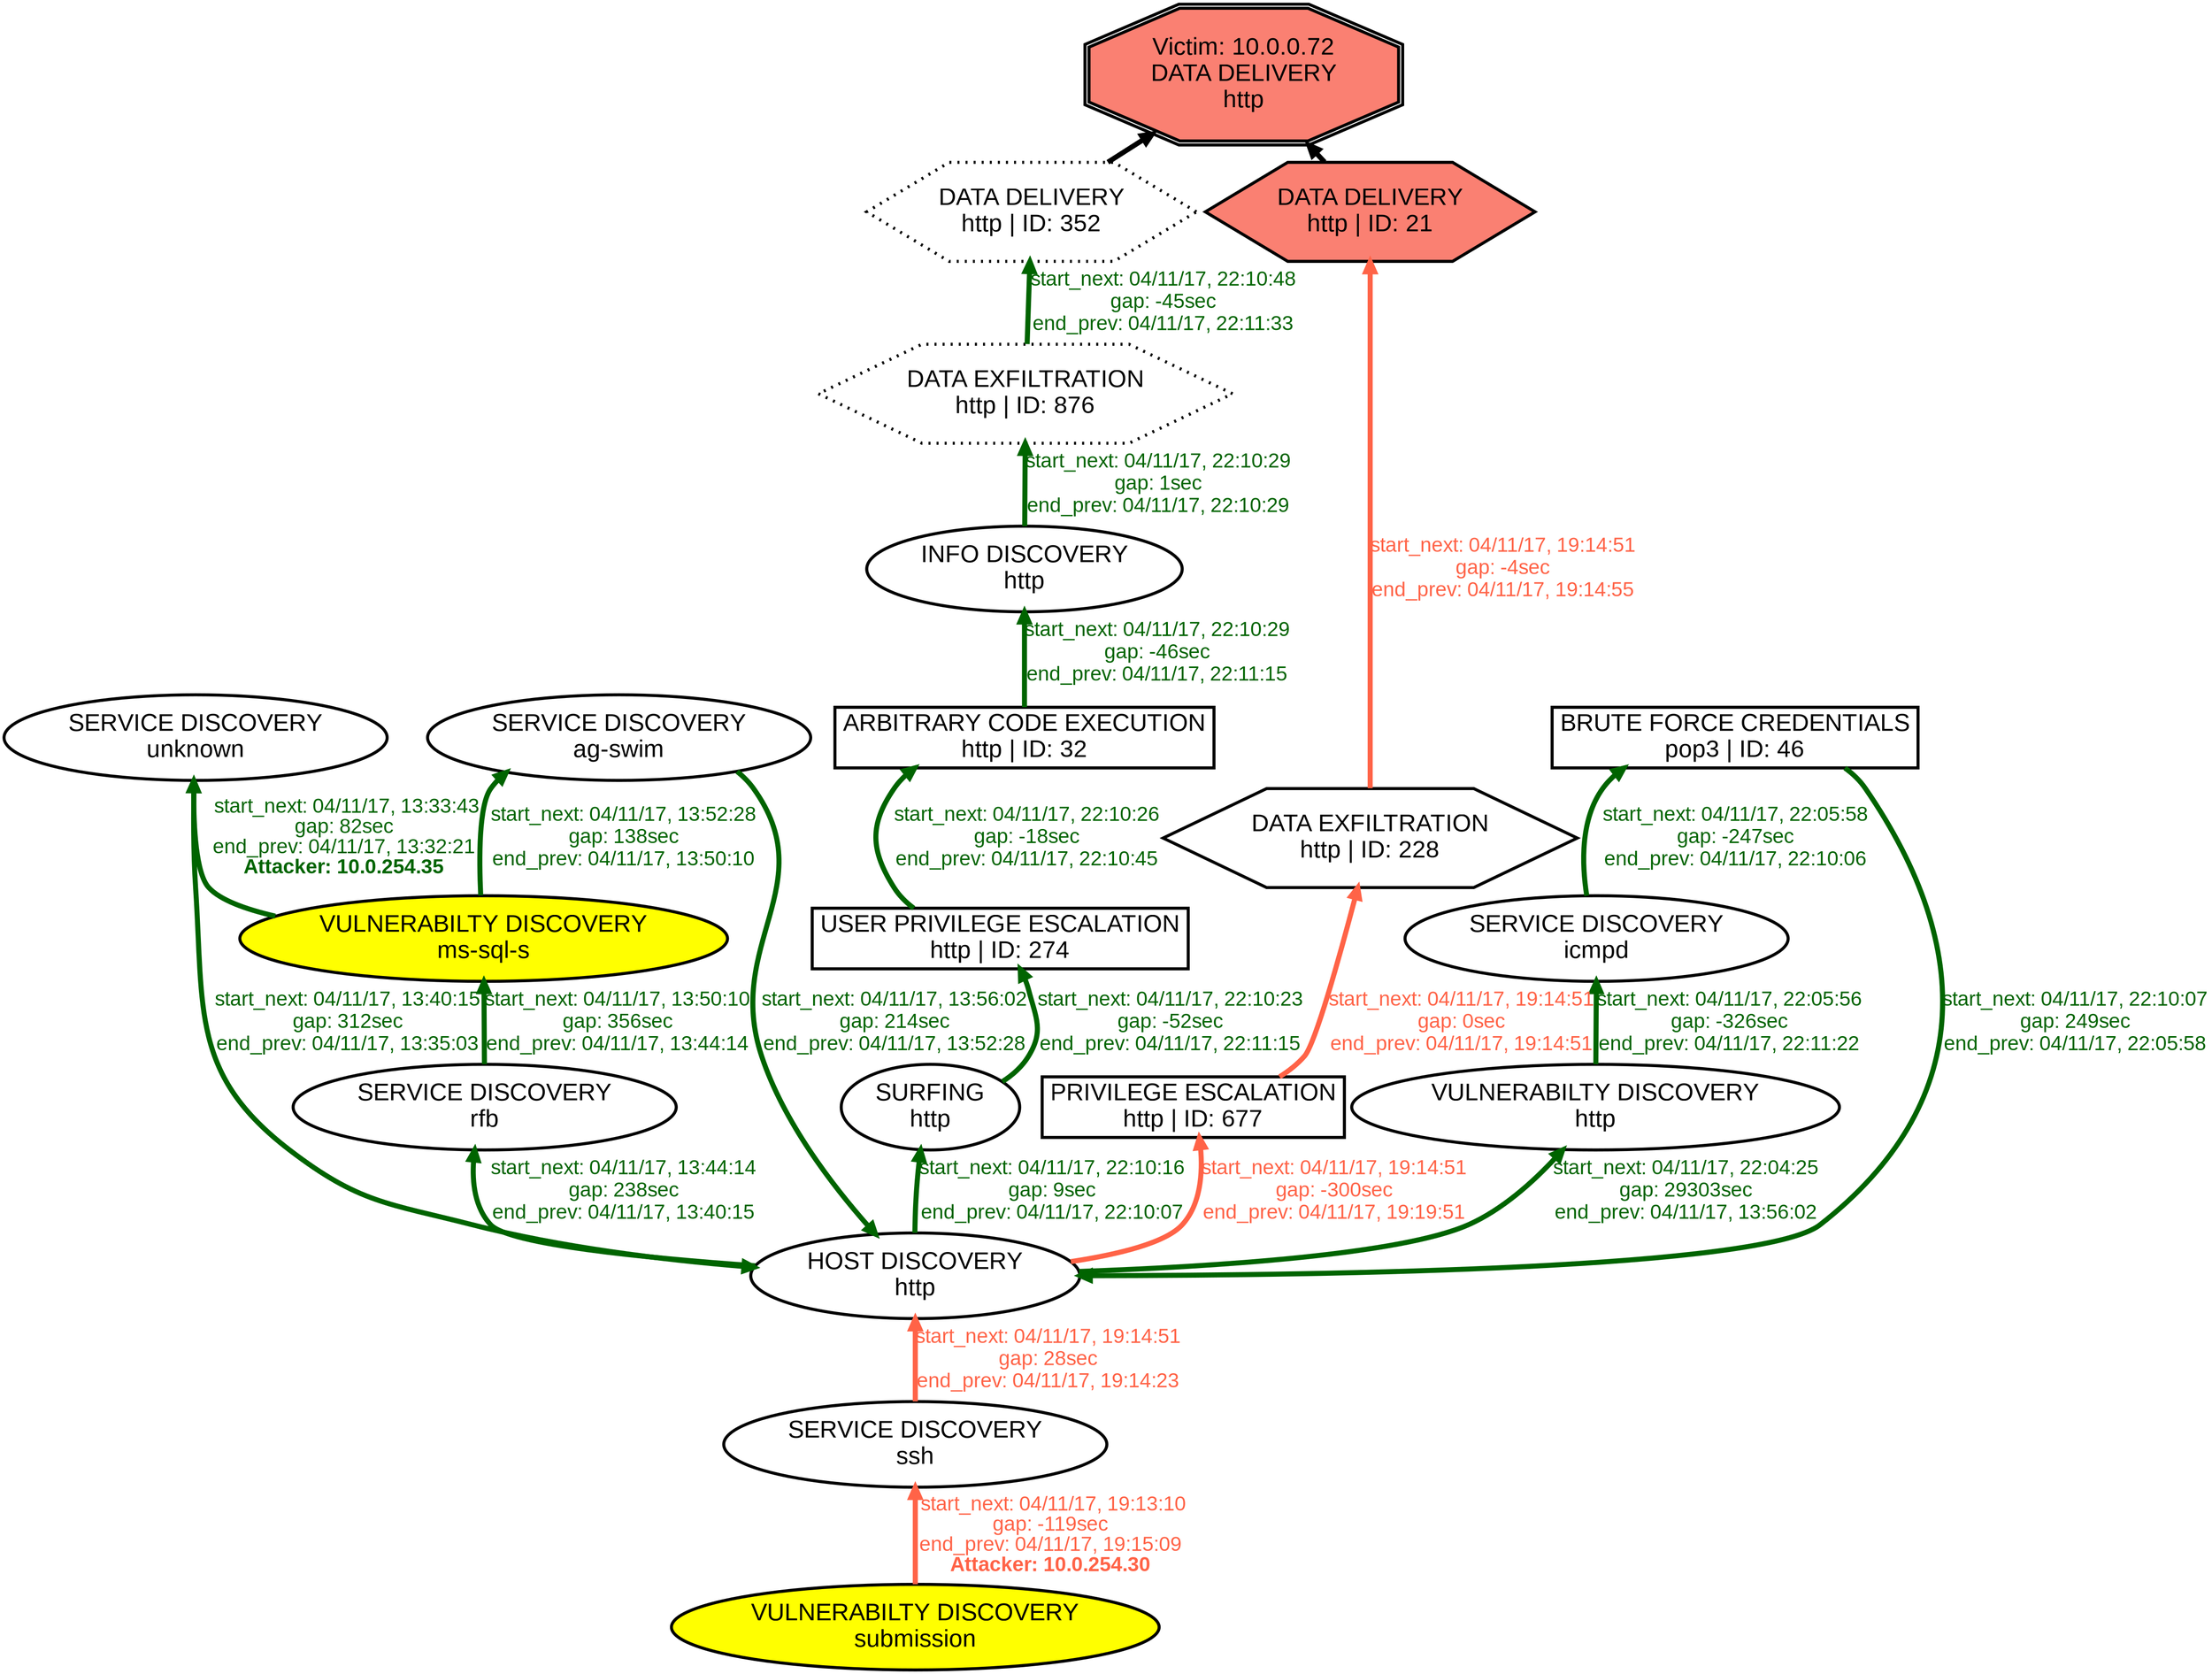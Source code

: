 digraph DATADELIVERYhttp {
rankdir="BT"; 
 graph [ nodesep="0.1", ranksep="0.02"] 
 node [ fontname=Arial, fontsize=24,penwidth=3]; 
 edge [ fontname=Arial, fontsize=20,penwidth=5 ];
"Victim: 10.0.0.72
DATA DELIVERY
http" [shape=doubleoctagon, style=filled, fillcolor=salmon];
{ rank = max; "Victim: 10.0.0.72
DATA DELIVERY
http"}
"DATA DELIVERY
http | ID: 21" -> "Victim: 10.0.0.72
DATA DELIVERY
http"
"DATA DELIVERY
http | ID: 21" [style=filled, fillcolor= salmon]
"DATA DELIVERY
http | ID: 352" -> "Victim: 10.0.0.72
DATA DELIVERY
http"
"DATA DELIVERY
http | ID: 352" [style="filled,dotted", fillcolor= salmon]
{ rank=same; "DATA DELIVERY
http | ID: 21" "DATA DELIVERY
http | ID: 352"}
"VULNERABILTY DISCOVERY
ms-sql-s" [style=filled, fillcolor= yellow]
"VULNERABILTY DISCOVERY
ms-sql-s" -> "SERVICE DISCOVERY
unknown" [ color=darkgreen] [label=<<font color="darkgreen"> start_next: 04/11/17, 13:33:43<br/>gap: 82sec<br/>end_prev: 04/11/17, 13:32:21</font><br/><font color="darkgreen"><b>Attacker: 10.0.254.35</b></font>>]
"SERVICE DISCOVERY
unknown" -> "HOST DISCOVERY
http" [ label="start_next: 04/11/17, 13:40:15
gap: 312sec
end_prev: 04/11/17, 13:35:03"][ fontcolor="darkgreen" color=darkgreen]
"HOST DISCOVERY
http" -> "SERVICE DISCOVERY
rfb" [ label="start_next: 04/11/17, 13:44:14
gap: 238sec
end_prev: 04/11/17, 13:40:15"][ fontcolor="darkgreen" color=darkgreen]
"SERVICE DISCOVERY
rfb" -> "VULNERABILTY DISCOVERY
ms-sql-s" [ label="start_next: 04/11/17, 13:50:10
gap: 356sec
end_prev: 04/11/17, 13:44:14"][ fontcolor="darkgreen" color=darkgreen]
"VULNERABILTY DISCOVERY
ms-sql-s" -> "SERVICE DISCOVERY
ag-swim" [ label="start_next: 04/11/17, 13:52:28
gap: 138sec
end_prev: 04/11/17, 13:50:10"][ fontcolor="darkgreen" color=darkgreen]
"SERVICE DISCOVERY
ag-swim" -> "HOST DISCOVERY
http" [ label="start_next: 04/11/17, 13:56:02
gap: 214sec
end_prev: 04/11/17, 13:52:28"][ fontcolor="darkgreen" color=darkgreen]
"HOST DISCOVERY
http" -> "VULNERABILTY DISCOVERY
http" [ label="start_next: 04/11/17, 22:04:25
gap: 29303sec
end_prev: 04/11/17, 13:56:02"][ fontcolor="darkgreen" color=darkgreen]
"VULNERABILTY DISCOVERY
http" -> "SERVICE DISCOVERY
icmpd" [ label="start_next: 04/11/17, 22:05:56
gap: -326sec
end_prev: 04/11/17, 22:11:22"][ fontcolor="darkgreen" color=darkgreen]
"SERVICE DISCOVERY
icmpd" -> "BRUTE FORCE CREDENTIALS
pop3 | ID: 46" [ label="start_next: 04/11/17, 22:05:58
gap: -247sec
end_prev: 04/11/17, 22:10:06"][ fontcolor="darkgreen" color=darkgreen]
"BRUTE FORCE CREDENTIALS
pop3 | ID: 46" -> "HOST DISCOVERY
http" [ label="start_next: 04/11/17, 22:10:07
gap: 249sec
end_prev: 04/11/17, 22:05:58"][ fontcolor="darkgreen" color=darkgreen]
"HOST DISCOVERY
http" -> "SURFING
http" [ label="start_next: 04/11/17, 22:10:16
gap: 9sec
end_prev: 04/11/17, 22:10:07"][ fontcolor="darkgreen" color=darkgreen]
"SURFING
http" -> "USER PRIVILEGE ESCALATION
http | ID: 274" [ label="start_next: 04/11/17, 22:10:23
gap: -52sec
end_prev: 04/11/17, 22:11:15"][ fontcolor="darkgreen" color=darkgreen]
"USER PRIVILEGE ESCALATION
http | ID: 274" -> "ARBITRARY CODE EXECUTION
http | ID: 32" [ label="start_next: 04/11/17, 22:10:26
gap: -18sec
end_prev: 04/11/17, 22:10:45"][ fontcolor="darkgreen" color=darkgreen]
"ARBITRARY CODE EXECUTION
http | ID: 32" -> "INFO DISCOVERY
http" [ label="start_next: 04/11/17, 22:10:29
gap: -46sec
end_prev: 04/11/17, 22:11:15"][ fontcolor="darkgreen" color=darkgreen]
"INFO DISCOVERY
http" -> "DATA EXFILTRATION
http | ID: 876" [ label="start_next: 04/11/17, 22:10:29
gap: 1sec
end_prev: 04/11/17, 22:10:29"][ fontcolor="darkgreen" color=darkgreen]
"DATA EXFILTRATION
http | ID: 876" -> "DATA DELIVERY
http | ID: 352" [ label="start_next: 04/11/17, 22:10:48
gap: -45sec
end_prev: 04/11/17, 22:11:33"][ fontcolor="darkgreen" color=darkgreen]
"VULNERABILTY DISCOVERY
submission" [style=filled, fillcolor= yellow]
"VULNERABILTY DISCOVERY
submission" -> "SERVICE DISCOVERY
ssh" [ color=tomato] [label=<<font color="tomato"> start_next: 04/11/17, 19:13:10<br/>gap: -119sec<br/>end_prev: 04/11/17, 19:15:09</font><br/><font color="tomato"><b>Attacker: 10.0.254.30</b></font>>]
"SERVICE DISCOVERY
ssh" -> "HOST DISCOVERY
http" [ label="start_next: 04/11/17, 19:14:51
gap: 28sec
end_prev: 04/11/17, 19:14:23"][ fontcolor="tomato" color=tomato]
"HOST DISCOVERY
http" -> "PRIVILEGE ESCALATION
http | ID: 677" [ label="start_next: 04/11/17, 19:14:51
gap: -300sec
end_prev: 04/11/17, 19:19:51"][ fontcolor="tomato" color=tomato]
"PRIVILEGE ESCALATION
http | ID: 677" -> "DATA EXFILTRATION
http | ID: 228" [ label="start_next: 04/11/17, 19:14:51
gap: 0sec
end_prev: 04/11/17, 19:14:51"][ fontcolor="tomato" color=tomato]
"DATA EXFILTRATION
http | ID: 228" -> "DATA DELIVERY
http | ID: 21" [ label="start_next: 04/11/17, 19:14:51
gap: -4sec
end_prev: 04/11/17, 19:14:55"][ fontcolor="tomato" color=tomato]
"VULNERABILTY DISCOVERY
ms-sql-s" [shape=oval]
"VULNERABILTY DISCOVERY
ms-sql-s" [tooltip="ET POLICY Suspicious inbound to MSSQL port 1433"]
"SERVICE DISCOVERY
unknown" [shape=oval]
"SERVICE DISCOVERY
unknown" [tooltip="ET SCAN Potential VNC Scan 5800-5820
ET SCAN Behavioral Unusual Port 445 traffic Potential Scan or Infection
ET SCAN Potential VNC Scan 5900-5920"]
"HOST DISCOVERY
http" [shape=oval]
"HOST DISCOVERY
http" [tooltip="ET SCAN Possible Nmap User-Agent Observed
ET SCAN Nmap Scripting Engine User-Agent Detected (Nmap Scripting Engine)"]
"SERVICE DISCOVERY
rfb" [shape=oval]
"SERVICE DISCOVERY
rfb" [tooltip="ET SCAN Potential VNC Scan 5900-5920"]
"SERVICE DISCOVERY
ag-swim" [shape=oval]
"SERVICE DISCOVERY
ag-swim" [tooltip="ET SCAN Potential VNC Scan 5900-5920"]
"VULNERABILTY DISCOVERY
http" [shape=oval]
"VULNERABILTY DISCOVERY
http" [tooltip="ET POLICY Suspicious inbound to mySQL port 3306
ET POLICY Suspicious inbound to mSQL port 4333
ET POLICY Suspicious inbound to MSSQL port 1433
ET POLICY Suspicious inbound to Oracle SQL port 1521
ET CURRENT_EVENTS Malformed HeartBeat Request
ET POLICY Suspicious inbound to PostgreSQL port 5432
ET SCAN Nikto Web App Scan in Progress
ET SCAN OpenVAS User-Agent Inbound"]
"SERVICE DISCOVERY
icmpd" [shape=oval]
"SERVICE DISCOVERY
icmpd" [tooltip="ET SCAN Potential VNC Scan 5800-5820
ET SCAN Potential SSH Scan
ET SCAN NMAP OS Detection Probe"]
"BRUTE FORCE CREDENTIALS
pop3 | ID: 46" [shape=box]
"BRUTE FORCE CREDENTIALS
pop3 | ID: 46" [tooltip="ET SCAN Rapid POP3 Connections - Possible Brute Force Attack"]
"SURFING
http" [shape=oval]
"SURFING
http" [tooltip="ET WEB_SERVER WEB-PHP phpinfo access"]
"USER PRIVILEGE ESCALATION
http | ID: 274" [shape=box]
"USER PRIVILEGE ESCALATION
http | ID: 274" [tooltip="ET POLICY Outgoing Basic Auth Base64 HTTP Password detected unencrypted
ET POLICY Incoming Basic Auth Base64 HTTP Password detected unencrypted"]
"ARBITRARY CODE EXECUTION
http | ID: 32" [shape=box]
"ARBITRARY CODE EXECUTION
http | ID: 32" [tooltip="ET CURRENT_EVENTS QNAP Shellshock CVE-2014-6271"]
"INFO DISCOVERY
http" [shape=oval]
"INFO DISCOVERY
http" [tooltip="GPL WEB_SERVER globals.pl access"]
"DATA EXFILTRATION
http | ID: 876" [style="dotted", shape=hexagon]
"DATA EXFILTRATION
http | ID: 876" [tooltip="ET WEB_SPECIFIC_APPS PHP-CGI query string parameter vulnerability
ET WEB_SERVER DD-WRT Information Disclosure Attempt
ET CURRENT_EVENTS Possible TLS HeartBleed Unencrypted Request Method 3 (Inbound to Common SSL Port)
ET INFO WinHttp AutoProxy Request wpad.dat Possible BadTunnel"]
"DATA DELIVERY
http | ID: 352" [style="dotted", shape=hexagon]
"DATA DELIVERY
http | ID: 352" [tooltip="ET WEB_SERVER PHP Possible php Remote File Inclusion Attempt
ET WEB_SERVER PHP tags in HTTP POST
GPL WEB_SERVER perl post attempt
ET WEB_SERVER PHP Possible file Remote File Inclusion Attempt"]
"VULNERABILTY DISCOVERY
submission" [shape=oval]
"VULNERABILTY DISCOVERY
submission" [tooltip="ET POLICY Suspicious inbound to mySQL port 3306
ET POLICY Suspicious inbound to MSSQL port 1433
ET SCAN Nmap NSE Heartbleed Request
ET POLICY Suspicious inbound to Oracle SQL port 1521
ET CURRENT_EVENTS Malformed HeartBeat Request
ET POLICY Suspicious inbound to PostgreSQL port 5432"]
"SERVICE DISCOVERY
ssh" [shape=oval]
"SERVICE DISCOVERY
ssh" [tooltip="ET SCAN Potential SSH Scan
ET SCAN Potential VNC Scan 5900-5920"]
"PRIVILEGE ESCALATION
http | ID: 677" [shape=box]
"PRIVILEGE ESCALATION
http | ID: 677" [tooltip="ET POLICY Http Client Body contains pass= in cleartext"]
"DATA EXFILTRATION
http | ID: 228" [shape=hexagon]
"DATA EXFILTRATION
http | ID: 228" [tooltip="ET WEB_SPECIFIC_APPS PHP-CGI query string parameter vulnerability
ET WEB_SERVER DD-WRT Information Disclosure Attempt
ET CURRENT_EVENTS Possible TLS HeartBleed Unencrypted Request Method 3 (Inbound to Common SSL Port)"]
"DATA DELIVERY
http | ID: 21" [shape=hexagon]
"DATA DELIVERY
http | ID: 21" [tooltip="ET WEB_SERVER PHP tags in HTTP POST"]
}
